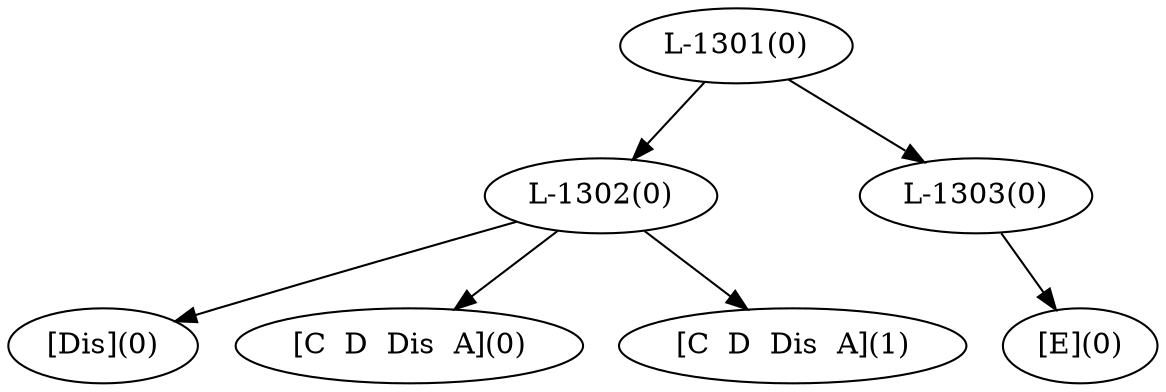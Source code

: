 digraph sample{
"L-1302(0)"->"[Dis](0)"
"L-1302(0)"->"[C  D  Dis  A](0)"
"L-1302(0)"->"[C  D  Dis  A](1)"
"L-1303(0)"->"[E](0)"
"L-1301(0)"->"L-1302(0)"
"L-1301(0)"->"L-1303(0)"
{rank = min; "L-1301(0)"}
{rank = same; "L-1302(0)"; "L-1303(0)";}
{rank = max; "[C  D  Dis  A](0)"; "[C  D  Dis  A](1)"; "[Dis](0)"; "[E](0)";}
}